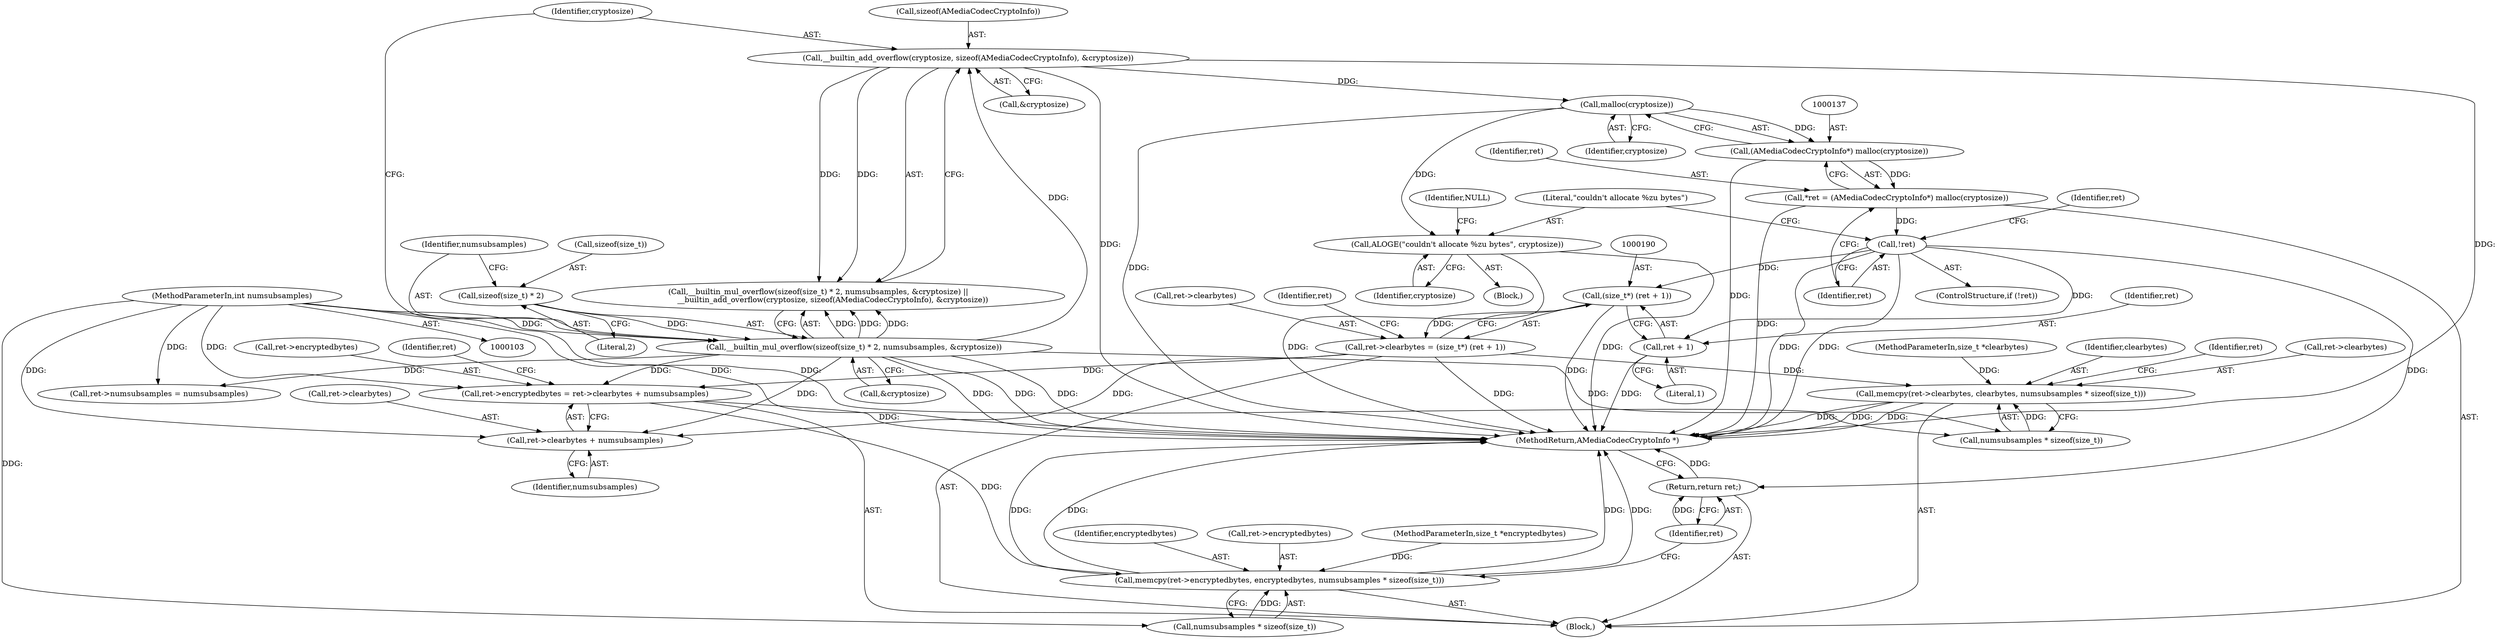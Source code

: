 digraph "0_Android_2b4667baa5a2badbdfec1794156ee17d4afef37c@API" {
"1000138" [label="(Call,malloc(cryptosize))"];
"1000122" [label="(Call,__builtin_add_overflow(cryptosize, sizeof(AMediaCodecCryptoInfo), &cryptosize))"];
"1000114" [label="(Call,__builtin_mul_overflow(sizeof(size_t) * 2, numsubsamples, &cryptosize))"];
"1000115" [label="(Call,sizeof(size_t) * 2)"];
"1000104" [label="(MethodParameterIn,int numsubsamples)"];
"1000136" [label="(Call,(AMediaCodecCryptoInfo*) malloc(cryptosize))"];
"1000134" [label="(Call,*ret = (AMediaCodecCryptoInfo*) malloc(cryptosize))"];
"1000141" [label="(Call,!ret)"];
"1000189" [label="(Call,(size_t*) (ret + 1))"];
"1000185" [label="(Call,ret->clearbytes = (size_t*) (ret + 1))"];
"1000194" [label="(Call,ret->encryptedbytes = ret->clearbytes + numsubsamples)"];
"1000212" [label="(Call,memcpy(ret->encryptedbytes, encryptedbytes, numsubsamples * sizeof(size_t)))"];
"1000198" [label="(Call,ret->clearbytes + numsubsamples)"];
"1000203" [label="(Call,memcpy(ret->clearbytes, clearbytes, numsubsamples * sizeof(size_t)))"];
"1000191" [label="(Call,ret + 1)"];
"1000221" [label="(Return,return ret;)"];
"1000144" [label="(Call,ALOGE(\"couldn't allocate %zu bytes\", cryptosize))"];
"1000195" [label="(Call,ret->encryptedbytes)"];
"1000141" [label="(Call,!ret)"];
"1000142" [label="(Identifier,ret)"];
"1000138" [label="(Call,malloc(cryptosize))"];
"1000119" [label="(Identifier,numsubsamples)"];
"1000205" [label="(Identifier,ret)"];
"1000140" [label="(ControlStructure,if (!ret))"];
"1000110" [label="(Block,)"];
"1000108" [label="(MethodParameterIn,size_t *clearbytes)"];
"1000115" [label="(Call,sizeof(size_t) * 2)"];
"1000123" [label="(Identifier,cryptosize)"];
"1000118" [label="(Literal,2)"];
"1000186" [label="(Call,ret->clearbytes)"];
"1000136" [label="(Call,(AMediaCodecCryptoInfo*) malloc(cryptosize))"];
"1000203" [label="(Call,memcpy(ret->clearbytes, clearbytes, numsubsamples * sizeof(size_t)))"];
"1000135" [label="(Identifier,ret)"];
"1000223" [label="(MethodReturn,AMediaCodecCryptoInfo *)"];
"1000113" [label="(Call,__builtin_mul_overflow(sizeof(size_t) * 2, numsubsamples, &cryptosize) ||\n            __builtin_add_overflow(cryptosize, sizeof(AMediaCodecCryptoInfo), &cryptosize))"];
"1000151" [label="(Identifier,ret)"];
"1000216" [label="(Identifier,encryptedbytes)"];
"1000192" [label="(Identifier,ret)"];
"1000185" [label="(Call,ret->clearbytes = (size_t*) (ret + 1))"];
"1000222" [label="(Identifier,ret)"];
"1000198" [label="(Call,ret->clearbytes + numsubsamples)"];
"1000134" [label="(Call,*ret = (AMediaCodecCryptoInfo*) malloc(cryptosize))"];
"1000221" [label="(Return,return ret;)"];
"1000202" [label="(Identifier,numsubsamples)"];
"1000149" [label="(Call,ret->numsubsamples = numsubsamples)"];
"1000145" [label="(Literal,\"couldn't allocate %zu bytes\")"];
"1000122" [label="(Call,__builtin_add_overflow(cryptosize, sizeof(AMediaCodecCryptoInfo), &cryptosize))"];
"1000104" [label="(MethodParameterIn,int numsubsamples)"];
"1000189" [label="(Call,(size_t*) (ret + 1))"];
"1000193" [label="(Literal,1)"];
"1000207" [label="(Identifier,clearbytes)"];
"1000126" [label="(Call,&cryptosize)"];
"1000196" [label="(Identifier,ret)"];
"1000199" [label="(Call,ret->clearbytes)"];
"1000116" [label="(Call,sizeof(size_t))"];
"1000139" [label="(Identifier,cryptosize)"];
"1000212" [label="(Call,memcpy(ret->encryptedbytes, encryptedbytes, numsubsamples * sizeof(size_t)))"];
"1000120" [label="(Call,&cryptosize)"];
"1000214" [label="(Identifier,ret)"];
"1000204" [label="(Call,ret->clearbytes)"];
"1000217" [label="(Call,numsubsamples * sizeof(size_t))"];
"1000191" [label="(Call,ret + 1)"];
"1000114" [label="(Call,__builtin_mul_overflow(sizeof(size_t) * 2, numsubsamples, &cryptosize))"];
"1000148" [label="(Identifier,NULL)"];
"1000146" [label="(Identifier,cryptosize)"];
"1000143" [label="(Block,)"];
"1000208" [label="(Call,numsubsamples * sizeof(size_t))"];
"1000213" [label="(Call,ret->encryptedbytes)"];
"1000194" [label="(Call,ret->encryptedbytes = ret->clearbytes + numsubsamples)"];
"1000109" [label="(MethodParameterIn,size_t *encryptedbytes)"];
"1000124" [label="(Call,sizeof(AMediaCodecCryptoInfo))"];
"1000144" [label="(Call,ALOGE(\"couldn't allocate %zu bytes\", cryptosize))"];
"1000138" -> "1000136"  [label="AST: "];
"1000138" -> "1000139"  [label="CFG: "];
"1000139" -> "1000138"  [label="AST: "];
"1000136" -> "1000138"  [label="CFG: "];
"1000138" -> "1000223"  [label="DDG: "];
"1000138" -> "1000136"  [label="DDG: "];
"1000122" -> "1000138"  [label="DDG: "];
"1000138" -> "1000144"  [label="DDG: "];
"1000122" -> "1000113"  [label="AST: "];
"1000122" -> "1000126"  [label="CFG: "];
"1000123" -> "1000122"  [label="AST: "];
"1000124" -> "1000122"  [label="AST: "];
"1000126" -> "1000122"  [label="AST: "];
"1000113" -> "1000122"  [label="CFG: "];
"1000122" -> "1000223"  [label="DDG: "];
"1000122" -> "1000223"  [label="DDG: "];
"1000122" -> "1000113"  [label="DDG: "];
"1000122" -> "1000113"  [label="DDG: "];
"1000114" -> "1000122"  [label="DDG: "];
"1000114" -> "1000113"  [label="AST: "];
"1000114" -> "1000120"  [label="CFG: "];
"1000115" -> "1000114"  [label="AST: "];
"1000119" -> "1000114"  [label="AST: "];
"1000120" -> "1000114"  [label="AST: "];
"1000123" -> "1000114"  [label="CFG: "];
"1000113" -> "1000114"  [label="CFG: "];
"1000114" -> "1000223"  [label="DDG: "];
"1000114" -> "1000223"  [label="DDG: "];
"1000114" -> "1000223"  [label="DDG: "];
"1000114" -> "1000113"  [label="DDG: "];
"1000114" -> "1000113"  [label="DDG: "];
"1000114" -> "1000113"  [label="DDG: "];
"1000115" -> "1000114"  [label="DDG: "];
"1000104" -> "1000114"  [label="DDG: "];
"1000114" -> "1000149"  [label="DDG: "];
"1000114" -> "1000194"  [label="DDG: "];
"1000114" -> "1000198"  [label="DDG: "];
"1000114" -> "1000208"  [label="DDG: "];
"1000115" -> "1000118"  [label="CFG: "];
"1000116" -> "1000115"  [label="AST: "];
"1000118" -> "1000115"  [label="AST: "];
"1000119" -> "1000115"  [label="CFG: "];
"1000104" -> "1000103"  [label="AST: "];
"1000104" -> "1000223"  [label="DDG: "];
"1000104" -> "1000149"  [label="DDG: "];
"1000104" -> "1000194"  [label="DDG: "];
"1000104" -> "1000198"  [label="DDG: "];
"1000104" -> "1000208"  [label="DDG: "];
"1000104" -> "1000217"  [label="DDG: "];
"1000136" -> "1000134"  [label="AST: "];
"1000137" -> "1000136"  [label="AST: "];
"1000134" -> "1000136"  [label="CFG: "];
"1000136" -> "1000223"  [label="DDG: "];
"1000136" -> "1000134"  [label="DDG: "];
"1000134" -> "1000110"  [label="AST: "];
"1000135" -> "1000134"  [label="AST: "];
"1000142" -> "1000134"  [label="CFG: "];
"1000134" -> "1000223"  [label="DDG: "];
"1000134" -> "1000141"  [label="DDG: "];
"1000141" -> "1000140"  [label="AST: "];
"1000141" -> "1000142"  [label="CFG: "];
"1000142" -> "1000141"  [label="AST: "];
"1000145" -> "1000141"  [label="CFG: "];
"1000151" -> "1000141"  [label="CFG: "];
"1000141" -> "1000223"  [label="DDG: "];
"1000141" -> "1000223"  [label="DDG: "];
"1000141" -> "1000189"  [label="DDG: "];
"1000141" -> "1000191"  [label="DDG: "];
"1000141" -> "1000221"  [label="DDG: "];
"1000189" -> "1000185"  [label="AST: "];
"1000189" -> "1000191"  [label="CFG: "];
"1000190" -> "1000189"  [label="AST: "];
"1000191" -> "1000189"  [label="AST: "];
"1000185" -> "1000189"  [label="CFG: "];
"1000189" -> "1000223"  [label="DDG: "];
"1000189" -> "1000185"  [label="DDG: "];
"1000185" -> "1000110"  [label="AST: "];
"1000186" -> "1000185"  [label="AST: "];
"1000196" -> "1000185"  [label="CFG: "];
"1000185" -> "1000223"  [label="DDG: "];
"1000185" -> "1000194"  [label="DDG: "];
"1000185" -> "1000198"  [label="DDG: "];
"1000185" -> "1000203"  [label="DDG: "];
"1000194" -> "1000110"  [label="AST: "];
"1000194" -> "1000198"  [label="CFG: "];
"1000195" -> "1000194"  [label="AST: "];
"1000198" -> "1000194"  [label="AST: "];
"1000205" -> "1000194"  [label="CFG: "];
"1000194" -> "1000223"  [label="DDG: "];
"1000194" -> "1000212"  [label="DDG: "];
"1000212" -> "1000110"  [label="AST: "];
"1000212" -> "1000217"  [label="CFG: "];
"1000213" -> "1000212"  [label="AST: "];
"1000216" -> "1000212"  [label="AST: "];
"1000217" -> "1000212"  [label="AST: "];
"1000222" -> "1000212"  [label="CFG: "];
"1000212" -> "1000223"  [label="DDG: "];
"1000212" -> "1000223"  [label="DDG: "];
"1000212" -> "1000223"  [label="DDG: "];
"1000212" -> "1000223"  [label="DDG: "];
"1000109" -> "1000212"  [label="DDG: "];
"1000217" -> "1000212"  [label="DDG: "];
"1000198" -> "1000202"  [label="CFG: "];
"1000199" -> "1000198"  [label="AST: "];
"1000202" -> "1000198"  [label="AST: "];
"1000203" -> "1000110"  [label="AST: "];
"1000203" -> "1000208"  [label="CFG: "];
"1000204" -> "1000203"  [label="AST: "];
"1000207" -> "1000203"  [label="AST: "];
"1000208" -> "1000203"  [label="AST: "];
"1000214" -> "1000203"  [label="CFG: "];
"1000203" -> "1000223"  [label="DDG: "];
"1000203" -> "1000223"  [label="DDG: "];
"1000203" -> "1000223"  [label="DDG: "];
"1000108" -> "1000203"  [label="DDG: "];
"1000208" -> "1000203"  [label="DDG: "];
"1000191" -> "1000193"  [label="CFG: "];
"1000192" -> "1000191"  [label="AST: "];
"1000193" -> "1000191"  [label="AST: "];
"1000191" -> "1000223"  [label="DDG: "];
"1000221" -> "1000110"  [label="AST: "];
"1000221" -> "1000222"  [label="CFG: "];
"1000222" -> "1000221"  [label="AST: "];
"1000223" -> "1000221"  [label="CFG: "];
"1000221" -> "1000223"  [label="DDG: "];
"1000222" -> "1000221"  [label="DDG: "];
"1000144" -> "1000143"  [label="AST: "];
"1000144" -> "1000146"  [label="CFG: "];
"1000145" -> "1000144"  [label="AST: "];
"1000146" -> "1000144"  [label="AST: "];
"1000148" -> "1000144"  [label="CFG: "];
"1000144" -> "1000223"  [label="DDG: "];
"1000144" -> "1000223"  [label="DDG: "];
}
